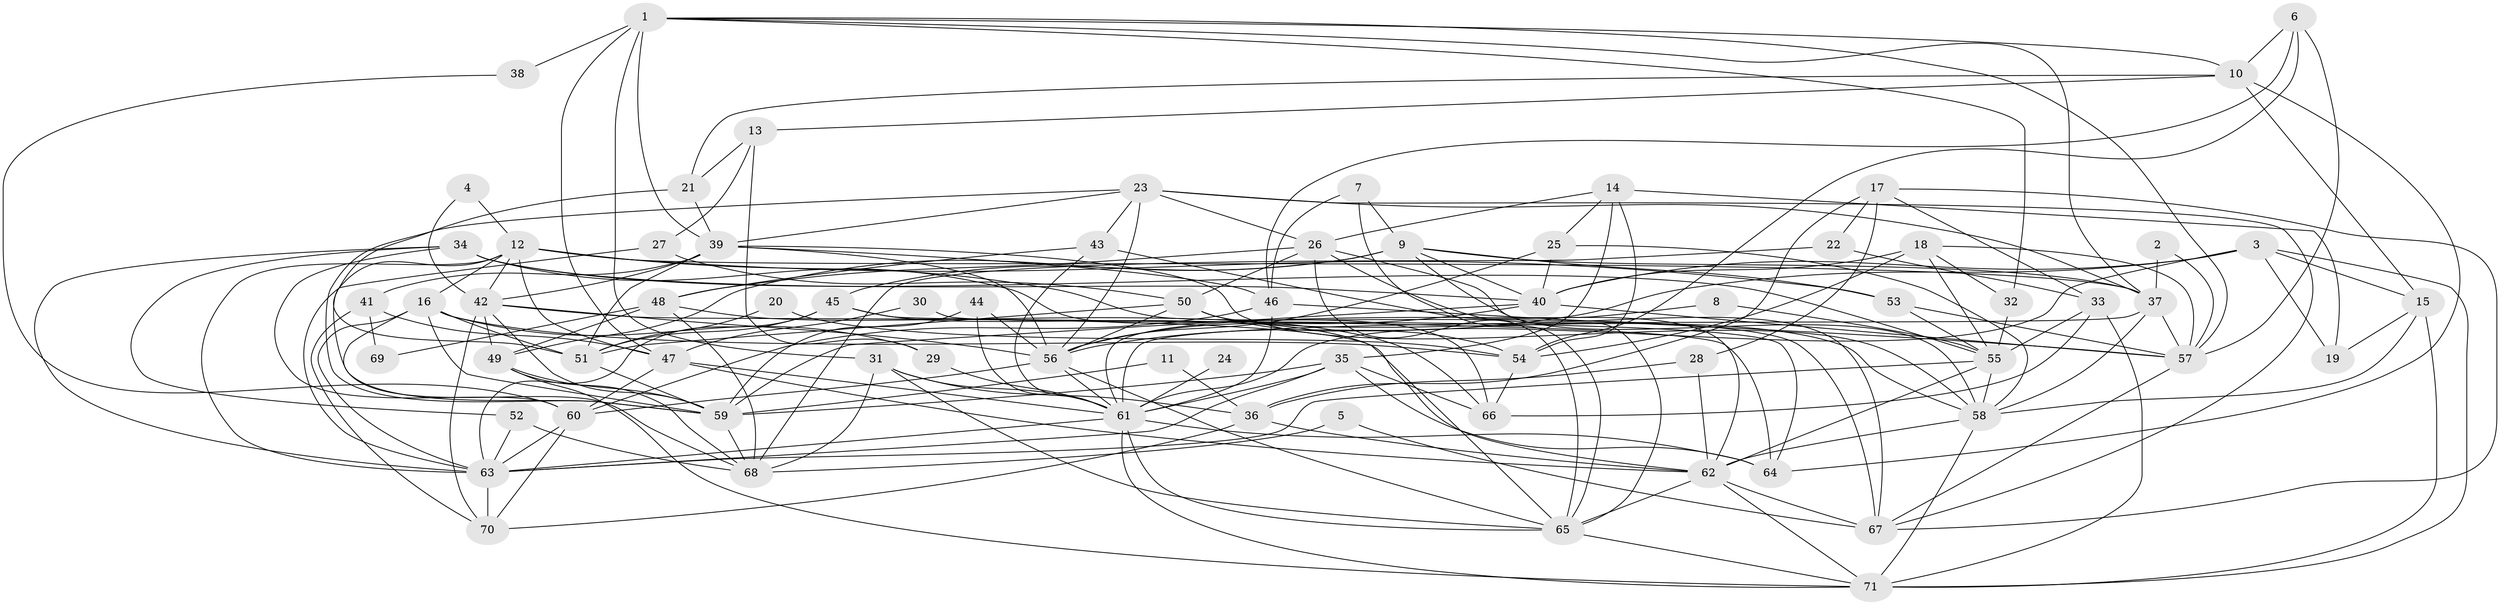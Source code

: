 // original degree distribution, {4: 0.24822695035460993, 8: 0.0070921985815602835, 5: 0.18439716312056736, 6: 0.10638297872340426, 3: 0.2695035460992908, 2: 0.14184397163120568, 7: 0.0425531914893617}
// Generated by graph-tools (version 1.1) at 2025/26/03/09/25 03:26:17]
// undirected, 71 vertices, 201 edges
graph export_dot {
graph [start="1"]
  node [color=gray90,style=filled];
  1;
  2;
  3;
  4;
  5;
  6;
  7;
  8;
  9;
  10;
  11;
  12;
  13;
  14;
  15;
  16;
  17;
  18;
  19;
  20;
  21;
  22;
  23;
  24;
  25;
  26;
  27;
  28;
  29;
  30;
  31;
  32;
  33;
  34;
  35;
  36;
  37;
  38;
  39;
  40;
  41;
  42;
  43;
  44;
  45;
  46;
  47;
  48;
  49;
  50;
  51;
  52;
  53;
  54;
  55;
  56;
  57;
  58;
  59;
  60;
  61;
  62;
  63;
  64;
  65;
  66;
  67;
  68;
  69;
  70;
  71;
  1 -- 10 [weight=1.0];
  1 -- 31 [weight=1.0];
  1 -- 32 [weight=1.0];
  1 -- 37 [weight=1.0];
  1 -- 38 [weight=2.0];
  1 -- 39 [weight=1.0];
  1 -- 47 [weight=1.0];
  1 -- 57 [weight=1.0];
  2 -- 37 [weight=1.0];
  2 -- 57 [weight=1.0];
  3 -- 15 [weight=1.0];
  3 -- 19 [weight=1.0];
  3 -- 40 [weight=1.0];
  3 -- 56 [weight=1.0];
  3 -- 61 [weight=1.0];
  3 -- 71 [weight=1.0];
  4 -- 12 [weight=1.0];
  4 -- 42 [weight=1.0];
  5 -- 67 [weight=1.0];
  5 -- 68 [weight=1.0];
  6 -- 10 [weight=1.0];
  6 -- 46 [weight=1.0];
  6 -- 54 [weight=1.0];
  6 -- 57 [weight=1.0];
  7 -- 9 [weight=1.0];
  7 -- 46 [weight=1.0];
  7 -- 65 [weight=1.0];
  8 -- 55 [weight=1.0];
  8 -- 61 [weight=1.0];
  9 -- 37 [weight=1.0];
  9 -- 40 [weight=1.0];
  9 -- 45 [weight=1.0];
  9 -- 49 [weight=1.0];
  9 -- 53 [weight=1.0];
  9 -- 65 [weight=1.0];
  10 -- 13 [weight=1.0];
  10 -- 15 [weight=2.0];
  10 -- 21 [weight=1.0];
  10 -- 64 [weight=1.0];
  11 -- 36 [weight=1.0];
  11 -- 59 [weight=2.0];
  12 -- 16 [weight=1.0];
  12 -- 37 [weight=1.0];
  12 -- 42 [weight=1.0];
  12 -- 47 [weight=1.0];
  12 -- 53 [weight=1.0];
  12 -- 59 [weight=1.0];
  12 -- 63 [weight=1.0];
  12 -- 67 [weight=2.0];
  13 -- 21 [weight=1.0];
  13 -- 27 [weight=1.0];
  13 -- 29 [weight=1.0];
  14 -- 19 [weight=1.0];
  14 -- 25 [weight=1.0];
  14 -- 26 [weight=1.0];
  14 -- 35 [weight=1.0];
  14 -- 54 [weight=1.0];
  15 -- 19 [weight=1.0];
  15 -- 58 [weight=1.0];
  15 -- 71 [weight=1.0];
  16 -- 29 [weight=1.0];
  16 -- 51 [weight=1.0];
  16 -- 54 [weight=1.0];
  16 -- 59 [weight=1.0];
  16 -- 63 [weight=1.0];
  16 -- 68 [weight=1.0];
  17 -- 22 [weight=1.0];
  17 -- 28 [weight=1.0];
  17 -- 33 [weight=1.0];
  17 -- 36 [weight=1.0];
  17 -- 67 [weight=1.0];
  18 -- 32 [weight=1.0];
  18 -- 40 [weight=1.0];
  18 -- 54 [weight=1.0];
  18 -- 55 [weight=1.0];
  18 -- 57 [weight=1.0];
  20 -- 51 [weight=1.0];
  20 -- 54 [weight=1.0];
  21 -- 39 [weight=1.0];
  21 -- 51 [weight=1.0];
  22 -- 33 [weight=1.0];
  22 -- 68 [weight=1.0];
  23 -- 26 [weight=1.0];
  23 -- 37 [weight=1.0];
  23 -- 39 [weight=1.0];
  23 -- 43 [weight=1.0];
  23 -- 56 [weight=1.0];
  23 -- 59 [weight=1.0];
  23 -- 67 [weight=1.0];
  24 -- 61 [weight=2.0];
  25 -- 40 [weight=1.0];
  25 -- 56 [weight=1.0];
  25 -- 58 [weight=1.0];
  26 -- 48 [weight=1.0];
  26 -- 50 [weight=1.0];
  26 -- 58 [weight=1.0];
  26 -- 65 [weight=1.0];
  26 -- 67 [weight=1.0];
  27 -- 50 [weight=1.0];
  27 -- 63 [weight=1.0];
  28 -- 36 [weight=1.0];
  28 -- 62 [weight=1.0];
  29 -- 61 [weight=1.0];
  30 -- 47 [weight=1.0];
  30 -- 64 [weight=1.0];
  31 -- 36 [weight=1.0];
  31 -- 61 [weight=1.0];
  31 -- 65 [weight=1.0];
  31 -- 68 [weight=1.0];
  32 -- 55 [weight=1.0];
  33 -- 55 [weight=1.0];
  33 -- 66 [weight=1.0];
  33 -- 71 [weight=1.0];
  34 -- 40 [weight=1.0];
  34 -- 52 [weight=1.0];
  34 -- 55 [weight=1.0];
  34 -- 60 [weight=1.0];
  34 -- 63 [weight=1.0];
  34 -- 66 [weight=1.0];
  35 -- 59 [weight=1.0];
  35 -- 61 [weight=1.0];
  35 -- 63 [weight=1.0];
  35 -- 64 [weight=1.0];
  35 -- 66 [weight=1.0];
  36 -- 62 [weight=1.0];
  36 -- 70 [weight=1.0];
  37 -- 57 [weight=1.0];
  37 -- 58 [weight=2.0];
  37 -- 61 [weight=1.0];
  38 -- 60 [weight=1.0];
  39 -- 41 [weight=1.0];
  39 -- 42 [weight=1.0];
  39 -- 46 [weight=1.0];
  39 -- 51 [weight=1.0];
  39 -- 56 [weight=1.0];
  39 -- 58 [weight=1.0];
  40 -- 56 [weight=1.0];
  40 -- 57 [weight=1.0];
  40 -- 59 [weight=1.0];
  41 -- 47 [weight=1.0];
  41 -- 69 [weight=1.0];
  41 -- 70 [weight=1.0];
  42 -- 49 [weight=1.0];
  42 -- 56 [weight=1.0];
  42 -- 59 [weight=1.0];
  42 -- 62 [weight=1.0];
  42 -- 70 [weight=1.0];
  43 -- 48 [weight=1.0];
  43 -- 61 [weight=1.0];
  43 -- 62 [weight=1.0];
  44 -- 56 [weight=2.0];
  44 -- 59 [weight=1.0];
  44 -- 61 [weight=1.0];
  45 -- 51 [weight=1.0];
  45 -- 63 [weight=1.0];
  45 -- 64 [weight=1.0];
  45 -- 65 [weight=1.0];
  46 -- 57 [weight=1.0];
  46 -- 60 [weight=1.0];
  46 -- 61 [weight=1.0];
  47 -- 60 [weight=1.0];
  47 -- 61 [weight=1.0];
  47 -- 62 [weight=1.0];
  48 -- 49 [weight=1.0];
  48 -- 66 [weight=1.0];
  48 -- 68 [weight=1.0];
  48 -- 69 [weight=2.0];
  49 -- 59 [weight=1.0];
  49 -- 68 [weight=1.0];
  49 -- 71 [weight=1.0];
  50 -- 51 [weight=1.0];
  50 -- 54 [weight=1.0];
  50 -- 56 [weight=2.0];
  50 -- 58 [weight=1.0];
  51 -- 59 [weight=1.0];
  52 -- 63 [weight=1.0];
  52 -- 68 [weight=1.0];
  53 -- 55 [weight=1.0];
  53 -- 57 [weight=1.0];
  54 -- 66 [weight=1.0];
  55 -- 58 [weight=1.0];
  55 -- 62 [weight=1.0];
  55 -- 63 [weight=1.0];
  56 -- 60 [weight=1.0];
  56 -- 61 [weight=1.0];
  56 -- 65 [weight=1.0];
  57 -- 67 [weight=1.0];
  58 -- 62 [weight=1.0];
  58 -- 71 [weight=1.0];
  59 -- 68 [weight=1.0];
  60 -- 63 [weight=1.0];
  60 -- 70 [weight=1.0];
  61 -- 63 [weight=1.0];
  61 -- 64 [weight=1.0];
  61 -- 65 [weight=1.0];
  61 -- 71 [weight=1.0];
  62 -- 65 [weight=1.0];
  62 -- 67 [weight=1.0];
  62 -- 71 [weight=1.0];
  63 -- 70 [weight=1.0];
  65 -- 71 [weight=1.0];
}
